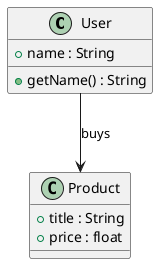 @startuml

class User {
    +name : String
    +getName() : String
}
class Product {
    +title : String
    +price : float
}
User --> Product : buys
@enduml
